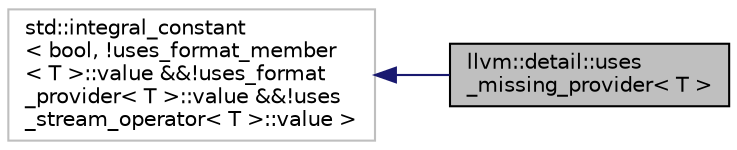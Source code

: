 digraph "llvm::detail::uses_missing_provider&lt; T &gt;"
{
 // LATEX_PDF_SIZE
  bgcolor="transparent";
  edge [fontname="Helvetica",fontsize="10",labelfontname="Helvetica",labelfontsize="10"];
  node [fontname="Helvetica",fontsize="10",shape=record];
  rankdir="LR";
  Node1 [label="llvm::detail::uses\l_missing_provider\< T \>",height=0.2,width=0.4,color="black", fillcolor="grey75", style="filled", fontcolor="black",tooltip=" "];
  Node2 -> Node1 [dir="back",color="midnightblue",fontsize="10",style="solid",fontname="Helvetica"];
  Node2 [label="std::integral_constant\l\< bool, !uses_format_member\l\< T \>::value &&!uses_format\l_provider\< T \>::value &&!uses\l_stream_operator\< T \>::value \>",height=0.2,width=0.4,color="grey75",tooltip=" "];
}

